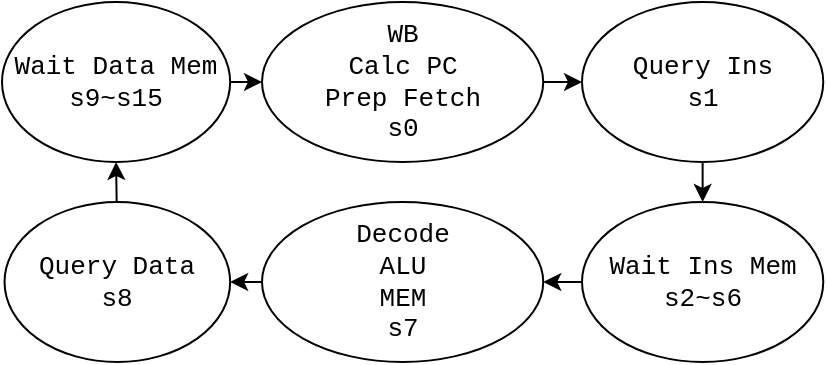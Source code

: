 <mxfile scale="1" border="25">
    <diagram id="nmFAJHjWwtuaO4C3ST55" name="Page-1">
        <mxGraphModel dx="518" dy="601" grid="1" gridSize="10" guides="1" tooltips="1" connect="1" arrows="1" fold="1" page="1" pageScale="1" pageWidth="1169" pageHeight="827" background="#FFFFFF" math="0" shadow="0">
            <root>
                <mxCell id="0"/>
                <mxCell id="1" parent="0"/>
                <mxCell id="7" style="edgeStyle=none;html=1;entryX=0;entryY=0.5;entryDx=0;entryDy=0;fontSize=13;" edge="1" parent="1" source="Xfuig7rHMfGWmtFRZDQt-2" target="2">
                    <mxGeometry relative="1" as="geometry"/>
                </mxCell>
                <mxCell id="Xfuig7rHMfGWmtFRZDQt-2" value="&lt;font data-font-src=&quot;https://fonts.googleapis.com/css?family=Roboto+Mono&quot; style=&quot;font-size: 13px&quot;&gt;WB&lt;br&gt;Calc PC&lt;br&gt;Prep Fetch&lt;br style=&quot;font-size: 13px&quot;&gt;s0&lt;/font&gt;" style="ellipse;whiteSpace=wrap;html=1;fontFamily=Courier New;fontSize=13;" parent="1" vertex="1">
                    <mxGeometry x="210" y="120" width="140.63" height="80" as="geometry"/>
                </mxCell>
                <mxCell id="10" style="edgeStyle=none;html=1;exitX=0;exitY=0.5;exitDx=0;exitDy=0;entryX=1;entryY=0.5;entryDx=0;entryDy=0;fontSize=13;" edge="1" parent="1" source="Xfuig7rHMfGWmtFRZDQt-21" target="6">
                    <mxGeometry relative="1" as="geometry"/>
                </mxCell>
                <mxCell id="Xfuig7rHMfGWmtFRZDQt-21" value="&lt;font data-font-src=&quot;https://fonts.googleapis.com/css?family=Roboto+Mono&quot; style=&quot;font-size: 13px&quot;&gt;Decode&lt;br style=&quot;font-size: 13px&quot;&gt;ALU&lt;br style=&quot;font-size: 13px&quot;&gt;MEM&lt;br style=&quot;font-size: 13px&quot;&gt;s7&lt;/font&gt;" style="ellipse;whiteSpace=wrap;html=1;fontFamily=Courier New;fontSize=13;" parent="1" vertex="1">
                    <mxGeometry x="210" y="220" width="140.62" height="80" as="geometry"/>
                </mxCell>
                <mxCell id="9" style="edgeStyle=none;html=1;exitX=0;exitY=0.5;exitDx=0;exitDy=0;entryX=1;entryY=0.5;entryDx=0;entryDy=0;fontSize=13;" edge="1" parent="1" source="Xfuig7rHMfGWmtFRZDQt-30" target="Xfuig7rHMfGWmtFRZDQt-21">
                    <mxGeometry relative="1" as="geometry"/>
                </mxCell>
                <mxCell id="Xfuig7rHMfGWmtFRZDQt-30" value="Wait Ins Mem&lt;br style=&quot;font-size: 13px&quot;&gt;s2~s6" style="ellipse;whiteSpace=wrap;html=1;fontFamily=Courier New;fontSize=13;" parent="1" vertex="1">
                    <mxGeometry x="370" y="220" width="120.63" height="80" as="geometry"/>
                </mxCell>
                <mxCell id="12" style="edgeStyle=none;html=1;entryX=0;entryY=0.5;entryDx=0;entryDy=0;fontSize=13;" edge="1" parent="1" source="Xfuig7rHMfGWmtFRZDQt-31" target="Xfuig7rHMfGWmtFRZDQt-2">
                    <mxGeometry relative="1" as="geometry"/>
                </mxCell>
                <mxCell id="Xfuig7rHMfGWmtFRZDQt-31" value="Wait Data Mem&lt;br style=&quot;font-size: 13px&quot;&gt;s9~s15" style="ellipse;whiteSpace=wrap;html=1;fontFamily=Courier New;fontSize=13;" parent="1" vertex="1">
                    <mxGeometry x="80" y="120" width="114.07" height="80" as="geometry"/>
                </mxCell>
                <mxCell id="8" style="edgeStyle=none;html=1;exitX=0.5;exitY=1;exitDx=0;exitDy=0;entryX=0.5;entryY=0;entryDx=0;entryDy=0;fontSize=13;" edge="1" parent="1" source="2" target="Xfuig7rHMfGWmtFRZDQt-30">
                    <mxGeometry relative="1" as="geometry"/>
                </mxCell>
                <mxCell id="2" value="&lt;font data-font-src=&quot;https://fonts.googleapis.com/css?family=Roboto+Mono&quot; style=&quot;font-size: 13px&quot;&gt;Query Ins&lt;br style=&quot;font-size: 13px&quot;&gt;s1&lt;/font&gt;" style="ellipse;whiteSpace=wrap;html=1;fontFamily=Courier New;fontSize=13;" vertex="1" parent="1">
                    <mxGeometry x="370" y="120" width="120.63" height="80" as="geometry"/>
                </mxCell>
                <mxCell id="11" style="edgeStyle=none;html=1;entryX=0.5;entryY=1;entryDx=0;entryDy=0;fontSize=13;" edge="1" parent="1" source="6" target="Xfuig7rHMfGWmtFRZDQt-31">
                    <mxGeometry relative="1" as="geometry"/>
                </mxCell>
                <mxCell id="6" value="Query Data&lt;br&gt;s8" style="ellipse;whiteSpace=wrap;html=1;fontFamily=Courier New;fontSize=13;" vertex="1" parent="1">
                    <mxGeometry x="81.27" y="220" width="112.8" height="80" as="geometry"/>
                </mxCell>
            </root>
        </mxGraphModel>
    </diagram>
</mxfile>